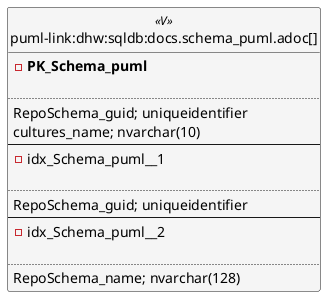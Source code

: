 @startuml
left to right direction
'top to bottom direction
hide circle
'avoide "." issues:
set namespaceSeparator none


skinparam class {
  BackgroundColor White
  BackgroundColor<<FN>> Yellow
  BackgroundColor<<FS>> Yellow
  BackgroundColor<<FT>> LightGray
  BackgroundColor<<IF>> Yellow
  BackgroundColor<<IS>> Yellow
  BackgroundColor<<P>> Aqua
  BackgroundColor<<PC>> Aqua
  BackgroundColor<<SN>> Yellow
  BackgroundColor<<SO>> SlateBlue
  BackgroundColor<<TF>> LightGray
  BackgroundColor<<TR>> Tomato
  BackgroundColor<<U>> White
  BackgroundColor<<V>> WhiteSmoke
  BackgroundColor<<X>> Aqua
  BackgroundColor<<external>> AliceBlue
}


entity "puml-link:dhw:sqldb:docs.schema_puml.adoc[]" as docs.Schema_puml << V >> {
- **PK_Schema_puml**

..
RepoSchema_guid; uniqueidentifier
cultures_name; nvarchar(10)
--
- idx_Schema_puml__1

..
RepoSchema_guid; uniqueidentifier
--
- idx_Schema_puml__2

..
RepoSchema_name; nvarchar(128)
}


@enduml

